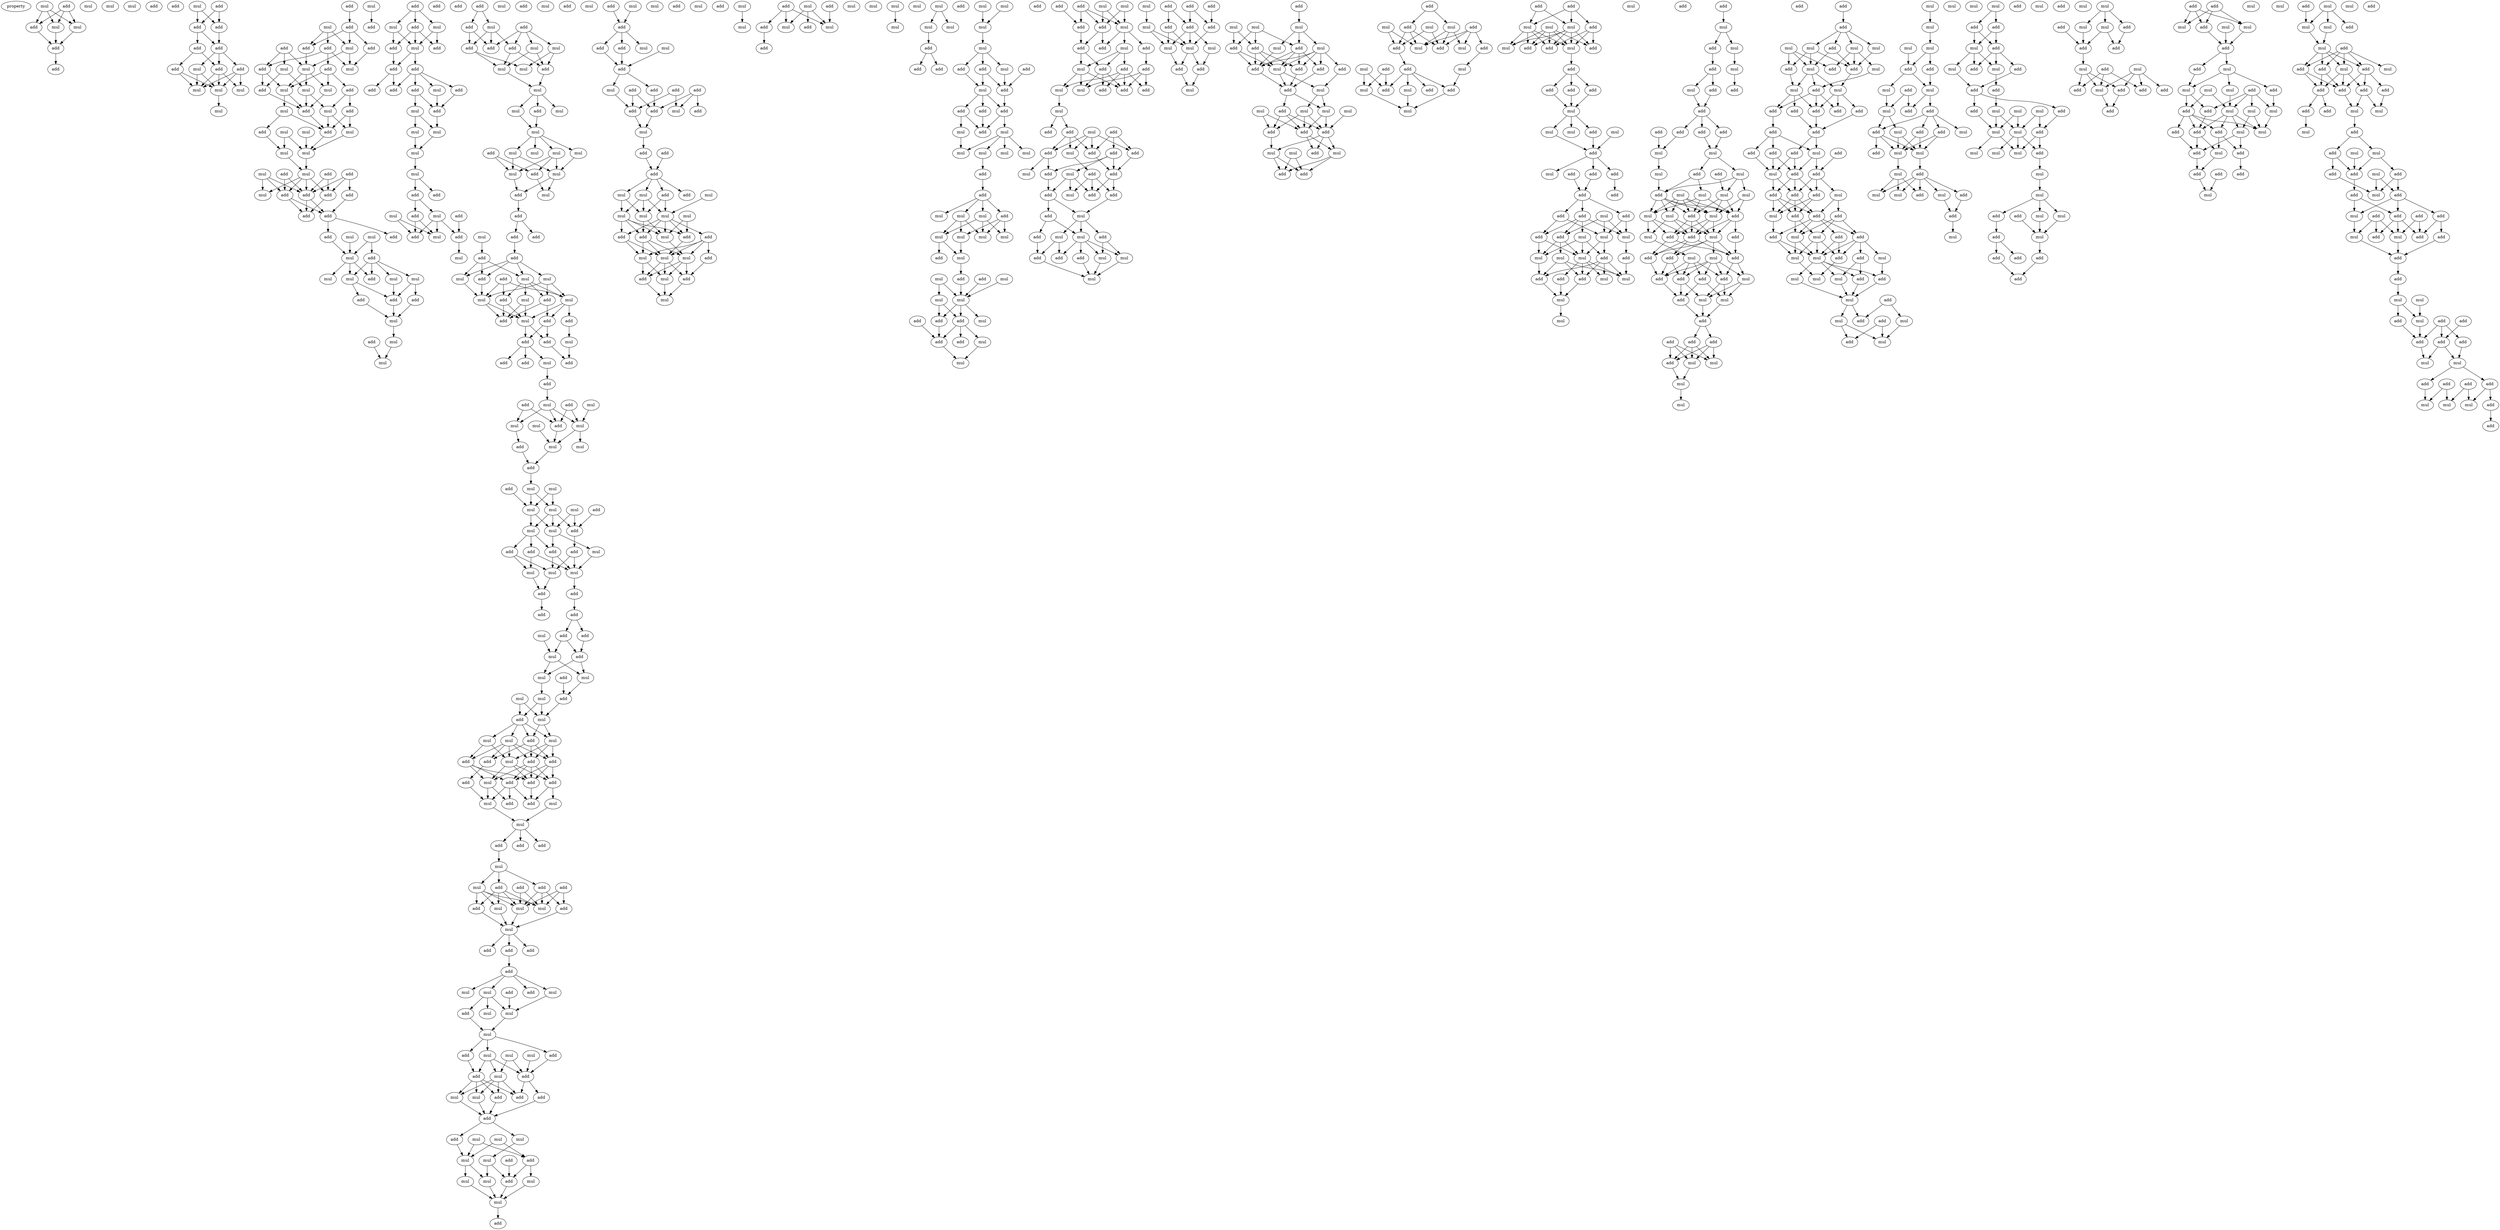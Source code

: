 digraph {
    node [fontcolor=black]
    property [mul=2,lf=1.6]
    0 [ label = mul ];
    1 [ label = add ];
    2 [ label = mul ];
    3 [ label = mul ];
    4 [ label = add ];
    5 [ label = mul ];
    6 [ label = mul ];
    7 [ label = add ];
    8 [ label = mul ];
    9 [ label = add ];
    10 [ label = add ];
    11 [ label = add ];
    12 [ label = add ];
    13 [ label = mul ];
    14 [ label = add ];
    15 [ label = add ];
    16 [ label = add ];
    17 [ label = add ];
    18 [ label = add ];
    19 [ label = add ];
    20 [ label = mul ];
    21 [ label = add ];
    22 [ label = mul ];
    23 [ label = mul ];
    24 [ label = mul ];
    25 [ label = add ];
    26 [ label = mul ];
    27 [ label = add ];
    28 [ label = mul ];
    29 [ label = add ];
    30 [ label = add ];
    31 [ label = add ];
    32 [ label = mul ];
    33 [ label = add ];
    34 [ label = add ];
    35 [ label = mul ];
    36 [ label = mul ];
    37 [ label = mul ];
    38 [ label = add ];
    39 [ label = mul ];
    40 [ label = mul ];
    41 [ label = add ];
    42 [ label = add ];
    43 [ label = mul ];
    44 [ label = mul ];
    45 [ label = add ];
    46 [ label = add ];
    47 [ label = mul ];
    48 [ label = add ];
    49 [ label = add ];
    50 [ label = mul ];
    51 [ label = mul ];
    52 [ label = mul ];
    53 [ label = mul ];
    54 [ label = mul ];
    55 [ label = mul ];
    56 [ label = add ];
    57 [ label = add ];
    58 [ label = add ];
    59 [ label = mul ];
    60 [ label = mul ];
    61 [ label = add ];
    62 [ label = add ];
    63 [ label = add ];
    64 [ label = add ];
    65 [ label = add ];
    66 [ label = add ];
    67 [ label = add ];
    68 [ label = mul ];
    69 [ label = add ];
    70 [ label = mul ];
    71 [ label = mul ];
    72 [ label = add ];
    73 [ label = mul ];
    74 [ label = mul ];
    75 [ label = add ];
    76 [ label = mul ];
    77 [ label = mul ];
    78 [ label = add ];
    79 [ label = add ];
    80 [ label = add ];
    81 [ label = mul ];
    82 [ label = add ];
    83 [ label = mul ];
    84 [ label = mul ];
    85 [ label = mul ];
    86 [ label = add ];
    87 [ label = add ];
    88 [ label = mul ];
    89 [ label = mul ];
    90 [ label = add ];
    91 [ label = mul ];
    92 [ label = add ];
    93 [ label = add ];
    94 [ label = add ];
    95 [ label = add ];
    96 [ label = add ];
    97 [ label = add ];
    98 [ label = mul ];
    99 [ label = add ];
    100 [ label = add ];
    101 [ label = mul ];
    102 [ label = add ];
    103 [ label = mul ];
    104 [ label = mul ];
    105 [ label = mul ];
    106 [ label = mul ];
    107 [ label = add ];
    108 [ label = add ];
    109 [ label = add ];
    110 [ label = mul ];
    111 [ label = mul ];
    112 [ label = add ];
    113 [ label = add ];
    114 [ label = mul ];
    115 [ label = add ];
    116 [ label = add ];
    117 [ label = add ];
    118 [ label = mul ];
    119 [ label = add ];
    120 [ label = add ];
    121 [ label = add ];
    122 [ label = mul ];
    123 [ label = mul ];
    124 [ label = add ];
    125 [ label = mul ];
    126 [ label = add ];
    127 [ label = add ];
    128 [ label = add ];
    129 [ label = mul ];
    130 [ label = mul ];
    131 [ label = mul ];
    132 [ label = mul ];
    133 [ label = mul ];
    134 [ label = add ];
    135 [ label = add ];
    136 [ label = mul ];
    137 [ label = mul ];
    138 [ label = mul ];
    139 [ label = mul ];
    140 [ label = add ];
    141 [ label = mul ];
    142 [ label = mul ];
    143 [ label = add ];
    144 [ label = mul ];
    145 [ label = mul ];
    146 [ label = mul ];
    147 [ label = add ];
    148 [ label = add ];
    149 [ label = add ];
    150 [ label = add ];
    151 [ label = mul ];
    152 [ label = add ];
    153 [ label = add ];
    154 [ label = mul ];
    155 [ label = mul ];
    156 [ label = add ];
    157 [ label = mul ];
    158 [ label = add ];
    159 [ label = add ];
    160 [ label = mul ];
    161 [ label = add ];
    162 [ label = mul ];
    163 [ label = mul ];
    164 [ label = add ];
    165 [ label = mul ];
    166 [ label = add ];
    167 [ label = add ];
    168 [ label = add ];
    169 [ label = add ];
    170 [ label = mul ];
    171 [ label = add ];
    172 [ label = mul ];
    173 [ label = add ];
    174 [ label = add ];
    175 [ label = add ];
    176 [ label = mul ];
    177 [ label = add ];
    178 [ label = add ];
    179 [ label = mul ];
    180 [ label = add ];
    181 [ label = mul ];
    182 [ label = mul ];
    183 [ label = mul ];
    184 [ label = mul ];
    185 [ label = mul ];
    186 [ label = mul ];
    187 [ label = add ];
    188 [ label = add ];
    189 [ label = add ];
    190 [ label = mul ];
    191 [ label = mul ];
    192 [ label = mul ];
    193 [ label = mul ];
    194 [ label = add ];
    195 [ label = mul ];
    196 [ label = add ];
    197 [ label = mul ];
    198 [ label = mul ];
    199 [ label = add ];
    200 [ label = add ];
    201 [ label = add ];
    202 [ label = add ];
    203 [ label = mul ];
    204 [ label = mul ];
    205 [ label = mul ];
    206 [ label = mul ];
    207 [ label = add ];
    208 [ label = add ];
    209 [ label = add ];
    210 [ label = add ];
    211 [ label = add ];
    212 [ label = mul ];
    213 [ label = add ];
    214 [ label = add ];
    215 [ label = mul ];
    216 [ label = add ];
    217 [ label = add ];
    218 [ label = mul ];
    219 [ label = mul ];
    220 [ label = add ];
    221 [ label = mul ];
    222 [ label = mul ];
    223 [ label = mul ];
    224 [ label = add ];
    225 [ label = mul ];
    226 [ label = add ];
    227 [ label = mul ];
    228 [ label = mul ];
    229 [ label = mul ];
    230 [ label = add ];
    231 [ label = add ];
    232 [ label = add ];
    233 [ label = add ];
    234 [ label = mul ];
    235 [ label = add ];
    236 [ label = add ];
    237 [ label = add ];
    238 [ label = add ];
    239 [ label = mul ];
    240 [ label = add ];
    241 [ label = add ];
    242 [ label = mul ];
    243 [ label = mul ];
    244 [ label = add ];
    245 [ label = mul ];
    246 [ label = add ];
    247 [ label = add ];
    248 [ label = mul ];
    249 [ label = mul ];
    250 [ label = add ];
    251 [ label = add ];
    252 [ label = add ];
    253 [ label = add ];
    254 [ label = mul ];
    255 [ label = mul ];
    256 [ label = add ];
    257 [ label = add ];
    258 [ label = mul ];
    259 [ label = mul ];
    260 [ label = add ];
    261 [ label = add ];
    262 [ label = add ];
    263 [ label = add ];
    264 [ label = add ];
    265 [ label = mul ];
    266 [ label = mul ];
    267 [ label = add ];
    268 [ label = mul ];
    269 [ label = add ];
    270 [ label = mul ];
    271 [ label = mul ];
    272 [ label = mul ];
    273 [ label = add ];
    274 [ label = mul ];
    275 [ label = add ];
    276 [ label = mul ];
    277 [ label = mul ];
    278 [ label = add ];
    279 [ label = mul ];
    280 [ label = add ];
    281 [ label = add ];
    282 [ label = mul ];
    283 [ label = add ];
    284 [ label = mul ];
    285 [ label = add ];
    286 [ label = add ];
    287 [ label = add ];
    288 [ label = mul ];
    289 [ label = mul ];
    290 [ label = mul ];
    291 [ label = add ];
    292 [ label = mul ];
    293 [ label = mul ];
    294 [ label = add ];
    295 [ label = mul ];
    296 [ label = mul ];
    297 [ label = mul ];
    298 [ label = add ];
    299 [ label = mul ];
    300 [ label = add ];
    301 [ label = mul ];
    302 [ label = add ];
    303 [ label = add ];
    304 [ label = add ];
    305 [ label = add ];
    306 [ label = mul ];
    307 [ label = mul ];
    308 [ label = mul ];
    309 [ label = add ];
    310 [ label = add ];
    311 [ label = add ];
    312 [ label = mul ];
    313 [ label = add ];
    314 [ label = add ];
    315 [ label = mul ];
    316 [ label = add ];
    317 [ label = add ];
    318 [ label = add ];
    319 [ label = mul ];
    320 [ label = add ];
    321 [ label = add ];
    322 [ label = add ];
    323 [ label = add ];
    324 [ label = mul ];
    325 [ label = mul ];
    326 [ label = add ];
    327 [ label = mul ];
    328 [ label = add ];
    329 [ label = mul ];
    330 [ label = mul ];
    331 [ label = mul ];
    332 [ label = mul ];
    333 [ label = add ];
    334 [ label = add ];
    335 [ label = add ];
    336 [ label = mul ];
    337 [ label = add ];
    338 [ label = add ];
    339 [ label = mul ];
    340 [ label = mul ];
    341 [ label = mul ];
    342 [ label = add ];
    343 [ label = mul ];
    344 [ label = add ];
    345 [ label = mul ];
    346 [ label = mul ];
    347 [ label = add ];
    348 [ label = mul ];
    349 [ label = mul ];
    350 [ label = add ];
    351 [ label = mul ];
    352 [ label = add ];
    353 [ label = add ];
    354 [ label = add ];
    355 [ label = mul ];
    356 [ label = mul ];
    357 [ label = mul ];
    358 [ label = add ];
    359 [ label = mul ];
    360 [ label = mul ];
    361 [ label = mul ];
    362 [ label = mul ];
    363 [ label = mul ];
    364 [ label = mul ];
    365 [ label = mul ];
    366 [ label = add ];
    367 [ label = add ];
    368 [ label = add ];
    369 [ label = mul ];
    370 [ label = mul ];
    371 [ label = add ];
    372 [ label = mul ];
    373 [ label = mul ];
    374 [ label = add ];
    375 [ label = mul ];
    376 [ label = add ];
    377 [ label = add ];
    378 [ label = mul ];
    379 [ label = add ];
    380 [ label = add ];
    381 [ label = add ];
    382 [ label = add ];
    383 [ label = mul ];
    384 [ label = add ];
    385 [ label = mul ];
    386 [ label = mul ];
    387 [ label = mul ];
    388 [ label = add ];
    389 [ label = mul ];
    390 [ label = mul ];
    391 [ label = add ];
    392 [ label = add ];
    393 [ label = mul ];
    394 [ label = add ];
    395 [ label = mul ];
    396 [ label = mul ];
    397 [ label = mul ];
    398 [ label = mul ];
    399 [ label = mul ];
    400 [ label = mul ];
    401 [ label = mul ];
    402 [ label = add ];
    403 [ label = add ];
    404 [ label = add ];
    405 [ label = mul ];
    406 [ label = mul ];
    407 [ label = mul ];
    408 [ label = mul ];
    409 [ label = add ];
    410 [ label = add ];
    411 [ label = mul ];
    412 [ label = add ];
    413 [ label = mul ];
    414 [ label = add ];
    415 [ label = add ];
    416 [ label = mul ];
    417 [ label = add ];
    418 [ label = mul ];
    419 [ label = mul ];
    420 [ label = add ];
    421 [ label = mul ];
    422 [ label = add ];
    423 [ label = add ];
    424 [ label = add ];
    425 [ label = add ];
    426 [ label = add ];
    427 [ label = mul ];
    428 [ label = mul ];
    429 [ label = add ];
    430 [ label = add ];
    431 [ label = add ];
    432 [ label = add ];
    433 [ label = mul ];
    434 [ label = add ];
    435 [ label = add ];
    436 [ label = mul ];
    437 [ label = mul ];
    438 [ label = add ];
    439 [ label = add ];
    440 [ label = mul ];
    441 [ label = add ];
    442 [ label = add ];
    443 [ label = add ];
    444 [ label = add ];
    445 [ label = mul ];
    446 [ label = add ];
    447 [ label = add ];
    448 [ label = mul ];
    449 [ label = add ];
    450 [ label = add ];
    451 [ label = mul ];
    452 [ label = add ];
    453 [ label = add ];
    454 [ label = mul ];
    455 [ label = add ];
    456 [ label = add ];
    457 [ label = mul ];
    458 [ label = add ];
    459 [ label = mul ];
    460 [ label = mul ];
    461 [ label = add ];
    462 [ label = add ];
    463 [ label = mul ];
    464 [ label = add ];
    465 [ label = add ];
    466 [ label = mul ];
    467 [ label = mul ];
    468 [ label = add ];
    469 [ label = add ];
    470 [ label = add ];
    471 [ label = mul ];
    472 [ label = add ];
    473 [ label = mul ];
    474 [ label = add ];
    475 [ label = add ];
    476 [ label = mul ];
    477 [ label = mul ];
    478 [ label = mul ];
    479 [ label = add ];
    480 [ label = add ];
    481 [ label = mul ];
    482 [ label = add ];
    483 [ label = mul ];
    484 [ label = mul ];
    485 [ label = mul ];
    486 [ label = add ];
    487 [ label = add ];
    488 [ label = mul ];
    489 [ label = mul ];
    490 [ label = add ];
    491 [ label = add ];
    492 [ label = add ];
    493 [ label = add ];
    494 [ label = add ];
    495 [ label = mul ];
    496 [ label = add ];
    497 [ label = mul ];
    498 [ label = add ];
    499 [ label = mul ];
    500 [ label = mul ];
    501 [ label = mul ];
    502 [ label = mul ];
    503 [ label = add ];
    504 [ label = add ];
    505 [ label = add ];
    506 [ label = mul ];
    507 [ label = mul ];
    508 [ label = add ];
    509 [ label = mul ];
    510 [ label = add ];
    511 [ label = add ];
    512 [ label = add ];
    513 [ label = add ];
    514 [ label = mul ];
    515 [ label = mul ];
    516 [ label = mul ];
    517 [ label = add ];
    518 [ label = add ];
    519 [ label = add ];
    520 [ label = mul ];
    521 [ label = add ];
    522 [ label = mul ];
    523 [ label = mul ];
    524 [ label = mul ];
    525 [ label = add ];
    526 [ label = add ];
    527 [ label = add ];
    528 [ label = add ];
    529 [ label = mul ];
    530 [ label = add ];
    531 [ label = mul ];
    532 [ label = mul ];
    533 [ label = add ];
    534 [ label = add ];
    535 [ label = mul ];
    536 [ label = mul ];
    537 [ label = add ];
    538 [ label = mul ];
    539 [ label = mul ];
    540 [ label = mul ];
    541 [ label = add ];
    542 [ label = add ];
    543 [ label = add ];
    544 [ label = add ];
    545 [ label = add ];
    546 [ label = add ];
    547 [ label = add ];
    548 [ label = mul ];
    549 [ label = mul ];
    550 [ label = add ];
    551 [ label = mul ];
    552 [ label = mul ];
    553 [ label = mul ];
    554 [ label = add ];
    555 [ label = add ];
    556 [ label = add ];
    557 [ label = add ];
    558 [ label = mul ];
    559 [ label = add ];
    560 [ label = add ];
    561 [ label = add ];
    562 [ label = mul ];
    563 [ label = add ];
    564 [ label = add ];
    565 [ label = mul ];
    566 [ label = add ];
    567 [ label = mul ];
    568 [ label = mul ];
    569 [ label = add ];
    570 [ label = mul ];
    571 [ label = add ];
    572 [ label = mul ];
    573 [ label = mul ];
    574 [ label = add ];
    575 [ label = mul ];
    576 [ label = add ];
    577 [ label = add ];
    578 [ label = mul ];
    579 [ label = add ];
    580 [ label = mul ];
    581 [ label = add ];
    582 [ label = mul ];
    583 [ label = add ];
    584 [ label = mul ];
    585 [ label = add ];
    586 [ label = mul ];
    587 [ label = mul ];
    588 [ label = add ];
    589 [ label = mul ];
    590 [ label = add ];
    591 [ label = add ];
    592 [ label = add ];
    593 [ label = add ];
    594 [ label = add ];
    595 [ label = add ];
    596 [ label = add ];
    597 [ label = add ];
    598 [ label = mul ];
    599 [ label = mul ];
    600 [ label = add ];
    601 [ label = mul ];
    602 [ label = add ];
    603 [ label = mul ];
    604 [ label = mul ];
    605 [ label = add ];
    606 [ label = mul ];
    607 [ label = mul ];
    608 [ label = mul ];
    609 [ label = mul ];
    610 [ label = add ];
    611 [ label = mul ];
    612 [ label = mul ];
    613 [ label = add ];
    614 [ label = add ];
    615 [ label = add ];
    616 [ label = mul ];
    617 [ label = add ];
    618 [ label = mul ];
    619 [ label = mul ];
    620 [ label = add ];
    621 [ label = add ];
    622 [ label = add ];
    623 [ label = mul ];
    624 [ label = mul ];
    625 [ label = add ];
    626 [ label = add ];
    627 [ label = add ];
    628 [ label = add ];
    629 [ label = mul ];
    630 [ label = add ];
    631 [ label = mul ];
    632 [ label = add ];
    633 [ label = add ];
    634 [ label = add ];
    635 [ label = add ];
    636 [ label = mul ];
    637 [ label = mul ];
    638 [ label = add ];
    639 [ label = mul ];
    640 [ label = mul ];
    641 [ label = add ];
    642 [ label = add ];
    643 [ label = mul ];
    644 [ label = mul ];
    645 [ label = mul ];
    646 [ label = add ];
    647 [ label = mul ];
    648 [ label = add ];
    649 [ label = mul ];
    650 [ label = add ];
    651 [ label = mul ];
    652 [ label = add ];
    653 [ label = mul ];
    654 [ label = add ];
    655 [ label = mul ];
    656 [ label = add ];
    657 [ label = add ];
    658 [ label = add ];
    659 [ label = add ];
    660 [ label = add ];
    661 [ label = add ];
    662 [ label = add ];
    663 [ label = add ];
    664 [ label = mul ];
    665 [ label = add ];
    666 [ label = add ];
    667 [ label = add ];
    668 [ label = add ];
    669 [ label = add ];
    670 [ label = mul ];
    671 [ label = add ];
    672 [ label = add ];
    673 [ label = mul ];
    674 [ label = add ];
    675 [ label = add ];
    676 [ label = mul ];
    677 [ label = add ];
    678 [ label = add ];
    679 [ label = mul ];
    680 [ label = add ];
    681 [ label = add ];
    682 [ label = add ];
    683 [ label = mul ];
    684 [ label = mul ];
    685 [ label = add ];
    686 [ label = add ];
    687 [ label = mul ];
    688 [ label = mul ];
    689 [ label = add ];
    690 [ label = mul ];
    691 [ label = add ];
    692 [ label = mul ];
    693 [ label = mul ];
    694 [ label = mul ];
    695 [ label = add ];
    696 [ label = mul ];
    697 [ label = add ];
    698 [ label = add ];
    699 [ label = mul ];
    700 [ label = add ];
    701 [ label = mul ];
    702 [ label = mul ];
    703 [ label = mul ];
    704 [ label = mul ];
    705 [ label = mul ];
    706 [ label = mul ];
    707 [ label = add ];
    708 [ label = add ];
    709 [ label = mul ];
    710 [ label = add ];
    711 [ label = mul ];
    712 [ label = add ];
    713 [ label = add ];
    714 [ label = mul ];
    715 [ label = add ];
    716 [ label = mul ];
    717 [ label = add ];
    718 [ label = add ];
    719 [ label = mul ];
    720 [ label = mul ];
    721 [ label = add ];
    722 [ label = mul ];
    723 [ label = mul ];
    724 [ label = add ];
    725 [ label = add ];
    726 [ label = mul ];
    727 [ label = add ];
    728 [ label = mul ];
    729 [ label = mul ];
    730 [ label = add ];
    731 [ label = mul ];
    732 [ label = mul ];
    733 [ label = mul ];
    734 [ label = add ];
    735 [ label = add ];
    736 [ label = add ];
    737 [ label = mul ];
    738 [ label = add ];
    739 [ label = add ];
    740 [ label = mul ];
    741 [ label = add ];
    742 [ label = mul ];
    743 [ label = add ];
    744 [ label = add ];
    745 [ label = add ];
    746 [ label = mul ];
    747 [ label = mul ];
    748 [ label = mul ];
    749 [ label = add ];
    750 [ label = mul ];
    751 [ label = mul ];
    752 [ label = add ];
    753 [ label = mul ];
    754 [ label = mul ];
    755 [ label = add ];
    756 [ label = mul ];
    757 [ label = mul ];
    758 [ label = mul ];
    759 [ label = mul ];
    760 [ label = add ];
    761 [ label = add ];
    762 [ label = mul ];
    763 [ label = mul ];
    764 [ label = add ];
    765 [ label = mul ];
    766 [ label = add ];
    767 [ label = add ];
    768 [ label = add ];
    769 [ label = add ];
    770 [ label = mul ];
    771 [ label = add ];
    772 [ label = mul ];
    773 [ label = mul ];
    774 [ label = mul ];
    775 [ label = add ];
    776 [ label = add ];
    777 [ label = add ];
    778 [ label = add ];
    779 [ label = add ];
    780 [ label = mul ];
    781 [ label = mul ];
    782 [ label = add ];
    783 [ label = add ];
    784 [ label = add ];
    785 [ label = mul ];
    786 [ label = add ];
    787 [ label = add ];
    788 [ label = add ];
    789 [ label = add ];
    790 [ label = mul ];
    791 [ label = add ];
    792 [ label = mul ];
    793 [ label = mul ];
    794 [ label = mul ];
    795 [ label = add ];
    796 [ label = add ];
    797 [ label = mul ];
    798 [ label = add ];
    799 [ label = mul ];
    800 [ label = mul ];
    801 [ label = mul ];
    802 [ label = add ];
    803 [ label = mul ];
    804 [ label = mul ];
    805 [ label = add ];
    806 [ label = mul ];
    807 [ label = add ];
    808 [ label = add ];
    809 [ label = add ];
    810 [ label = mul ];
    811 [ label = add ];
    812 [ label = mul ];
    813 [ label = add ];
    814 [ label = mul ];
    815 [ label = add ];
    816 [ label = add ];
    817 [ label = add ];
    818 [ label = add ];
    819 [ label = mul ];
    820 [ label = mul ];
    821 [ label = mul ];
    822 [ label = add ];
    823 [ label = mul ];
    824 [ label = mul ];
    825 [ label = add ];
    826 [ label = mul ];
    827 [ label = mul ];
    828 [ label = add ];
    829 [ label = add ];
    830 [ label = add ];
    831 [ label = mul ];
    832 [ label = mul ];
    833 [ label = add ];
    834 [ label = add ];
    835 [ label = add ];
    836 [ label = add ];
    837 [ label = add ];
    838 [ label = mul ];
    839 [ label = mul ];
    840 [ label = add ];
    841 [ label = add ];
    842 [ label = add ];
    843 [ label = mul ];
    844 [ label = mul ];
    845 [ label = add ];
    846 [ label = mul ];
    847 [ label = add ];
    848 [ label = mul ];
    849 [ label = add ];
    850 [ label = add ];
    851 [ label = add ];
    852 [ label = add ];
    853 [ label = mul ];
    854 [ label = add ];
    855 [ label = mul ];
    856 [ label = add ];
    857 [ label = add ];
    858 [ label = add ];
    859 [ label = add ];
    860 [ label = mul ];
    861 [ label = add ];
    862 [ label = add ];
    863 [ label = mul ];
    864 [ label = add ];
    865 [ label = add ];
    866 [ label = mul ];
    867 [ label = mul ];
    868 [ label = add ];
    869 [ label = add ];
    870 [ label = add ];
    871 [ label = mul ];
    872 [ label = add ];
    873 [ label = add ];
    874 [ label = add ];
    875 [ label = mul ];
    876 [ label = mul ];
    877 [ label = add ];
    878 [ label = add ];
    879 [ label = add ];
    880 [ label = add ];
    881 [ label = mul ];
    882 [ label = mul ];
    883 [ label = mul ];
    884 [ label = add ];
    885 [ label = add ];
    886 [ label = add ];
    0 -> 4 [ name = 0 ];
    0 -> 5 [ name = 1 ];
    0 -> 6 [ name = 2 ];
    1 -> 4 [ name = 3 ];
    1 -> 5 [ name = 4 ];
    1 -> 6 [ name = 5 ];
    4 -> 7 [ name = 6 ];
    5 -> 7 [ name = 7 ];
    6 -> 7 [ name = 8 ];
    7 -> 9 [ name = 9 ];
    12 -> 14 [ name = 10 ];
    12 -> 15 [ name = 11 ];
    13 -> 14 [ name = 12 ];
    13 -> 15 [ name = 13 ];
    14 -> 17 [ name = 14 ];
    15 -> 16 [ name = 15 ];
    15 -> 17 [ name = 16 ];
    16 -> 18 [ name = 17 ];
    16 -> 21 [ name = 18 ];
    17 -> 19 [ name = 19 ];
    17 -> 20 [ name = 20 ];
    17 -> 21 [ name = 21 ];
    18 -> 22 [ name = 22 ];
    18 -> 23 [ name = 23 ];
    19 -> 22 [ name = 24 ];
    19 -> 23 [ name = 25 ];
    19 -> 24 [ name = 26 ];
    20 -> 22 [ name = 27 ];
    20 -> 23 [ name = 28 ];
    21 -> 22 [ name = 29 ];
    21 -> 23 [ name = 30 ];
    21 -> 24 [ name = 31 ];
    23 -> 26 [ name = 32 ];
    25 -> 27 [ name = 33 ];
    27 -> 29 [ name = 34 ];
    27 -> 32 [ name = 35 ];
    27 -> 33 [ name = 36 ];
    28 -> 29 [ name = 37 ];
    28 -> 31 [ name = 38 ];
    28 -> 32 [ name = 39 ];
    29 -> 36 [ name = 40 ];
    30 -> 34 [ name = 41 ];
    30 -> 36 [ name = 42 ];
    30 -> 37 [ name = 43 ];
    31 -> 34 [ name = 44 ];
    31 -> 35 [ name = 45 ];
    31 -> 38 [ name = 46 ];
    32 -> 35 [ name = 47 ];
    32 -> 36 [ name = 48 ];
    33 -> 35 [ name = 49 ];
    34 -> 41 [ name = 50 ];
    34 -> 43 [ name = 51 ];
    36 -> 39 [ name = 52 ];
    36 -> 40 [ name = 53 ];
    36 -> 43 [ name = 54 ];
    37 -> 39 [ name = 55 ];
    37 -> 41 [ name = 56 ];
    38 -> 40 [ name = 57 ];
    38 -> 42 [ name = 58 ];
    38 -> 43 [ name = 59 ];
    39 -> 46 [ name = 60 ];
    39 -> 47 [ name = 61 ];
    40 -> 46 [ name = 62 ];
    41 -> 46 [ name = 63 ];
    42 -> 45 [ name = 64 ];
    42 -> 47 [ name = 65 ];
    43 -> 44 [ name = 66 ];
    43 -> 46 [ name = 67 ];
    44 -> 48 [ name = 68 ];
    44 -> 49 [ name = 69 ];
    45 -> 49 [ name = 70 ];
    45 -> 52 [ name = 71 ];
    46 -> 49 [ name = 72 ];
    47 -> 49 [ name = 73 ];
    47 -> 52 [ name = 74 ];
    48 -> 53 [ name = 75 ];
    49 -> 54 [ name = 76 ];
    50 -> 53 [ name = 77 ];
    50 -> 54 [ name = 78 ];
    51 -> 54 [ name = 79 ];
    52 -> 54 [ name = 80 ];
    53 -> 59 [ name = 81 ];
    54 -> 59 [ name = 82 ];
    55 -> 60 [ name = 83 ];
    55 -> 61 [ name = 84 ];
    55 -> 63 [ name = 85 ];
    56 -> 61 [ name = 86 ];
    56 -> 63 [ name = 87 ];
    57 -> 61 [ name = 88 ];
    57 -> 64 [ name = 89 ];
    58 -> 61 [ name = 90 ];
    58 -> 62 [ name = 91 ];
    58 -> 64 [ name = 92 ];
    59 -> 60 [ name = 93 ];
    59 -> 61 [ name = 94 ];
    59 -> 63 [ name = 95 ];
    59 -> 64 [ name = 96 ];
    61 -> 65 [ name = 97 ];
    61 -> 66 [ name = 98 ];
    62 -> 66 [ name = 99 ];
    63 -> 65 [ name = 100 ];
    63 -> 66 [ name = 101 ];
    64 -> 65 [ name = 102 ];
    66 -> 67 [ name = 103 ];
    66 -> 69 [ name = 104 ];
    67 -> 71 [ name = 105 ];
    68 -> 71 [ name = 106 ];
    70 -> 71 [ name = 107 ];
    70 -> 72 [ name = 108 ];
    71 -> 75 [ name = 109 ];
    71 -> 76 [ name = 110 ];
    71 -> 77 [ name = 111 ];
    72 -> 73 [ name = 112 ];
    72 -> 74 [ name = 113 ];
    72 -> 75 [ name = 114 ];
    72 -> 76 [ name = 115 ];
    73 -> 79 [ name = 116 ];
    74 -> 79 [ name = 117 ];
    74 -> 80 [ name = 118 ];
    76 -> 78 [ name = 119 ];
    76 -> 79 [ name = 120 ];
    78 -> 81 [ name = 121 ];
    79 -> 81 [ name = 122 ];
    80 -> 81 [ name = 123 ];
    81 -> 83 [ name = 124 ];
    82 -> 84 [ name = 125 ];
    83 -> 84 [ name = 126 ];
    85 -> 87 [ name = 127 ];
    86 -> 88 [ name = 128 ];
    86 -> 89 [ name = 129 ];
    86 -> 90 [ name = 130 ];
    88 -> 91 [ name = 131 ];
    88 -> 92 [ name = 132 ];
    89 -> 91 [ name = 133 ];
    89 -> 93 [ name = 134 ];
    90 -> 91 [ name = 135 ];
    90 -> 92 [ name = 136 ];
    90 -> 93 [ name = 137 ];
    91 -> 94 [ name = 138 ];
    91 -> 95 [ name = 139 ];
    92 -> 94 [ name = 140 ];
    94 -> 96 [ name = 141 ];
    94 -> 99 [ name = 142 ];
    95 -> 97 [ name = 143 ];
    95 -> 98 [ name = 144 ];
    95 -> 99 [ name = 145 ];
    95 -> 100 [ name = 146 ];
    97 -> 101 [ name = 147 ];
    97 -> 102 [ name = 148 ];
    98 -> 102 [ name = 149 ];
    100 -> 102 [ name = 150 ];
    101 -> 103 [ name = 151 ];
    101 -> 104 [ name = 152 ];
    102 -> 104 [ name = 153 ];
    103 -> 105 [ name = 154 ];
    104 -> 105 [ name = 155 ];
    105 -> 106 [ name = 156 ];
    106 -> 108 [ name = 157 ];
    106 -> 109 [ name = 158 ];
    108 -> 110 [ name = 159 ];
    108 -> 113 [ name = 160 ];
    110 -> 114 [ name = 161 ];
    110 -> 115 [ name = 162 ];
    110 -> 116 [ name = 163 ];
    111 -> 114 [ name = 164 ];
    111 -> 115 [ name = 165 ];
    112 -> 116 [ name = 166 ];
    113 -> 114 [ name = 167 ];
    113 -> 115 [ name = 168 ];
    116 -> 118 [ name = 169 ];
    119 -> 120 [ name = 170 ];
    119 -> 122 [ name = 171 ];
    120 -> 124 [ name = 172 ];
    120 -> 126 [ name = 173 ];
    121 -> 123 [ name = 174 ];
    121 -> 125 [ name = 175 ];
    121 -> 126 [ name = 176 ];
    121 -> 127 [ name = 177 ];
    122 -> 124 [ name = 178 ];
    122 -> 126 [ name = 179 ];
    122 -> 127 [ name = 180 ];
    123 -> 128 [ name = 181 ];
    123 -> 129 [ name = 182 ];
    124 -> 129 [ name = 183 ];
    124 -> 130 [ name = 184 ];
    125 -> 128 [ name = 185 ];
    125 -> 130 [ name = 186 ];
    127 -> 128 [ name = 187 ];
    127 -> 130 [ name = 188 ];
    128 -> 131 [ name = 189 ];
    130 -> 131 [ name = 190 ];
    131 -> 132 [ name = 191 ];
    131 -> 134 [ name = 192 ];
    131 -> 136 [ name = 193 ];
    132 -> 137 [ name = 194 ];
    134 -> 137 [ name = 195 ];
    137 -> 138 [ name = 196 ];
    137 -> 139 [ name = 197 ];
    137 -> 141 [ name = 198 ];
    137 -> 142 [ name = 199 ];
    138 -> 144 [ name = 200 ];
    139 -> 143 [ name = 201 ];
    139 -> 144 [ name = 202 ];
    139 -> 145 [ name = 203 ];
    140 -> 143 [ name = 204 ];
    140 -> 145 [ name = 205 ];
    142 -> 144 [ name = 206 ];
    142 -> 145 [ name = 207 ];
    143 -> 146 [ name = 208 ];
    144 -> 146 [ name = 209 ];
    144 -> 147 [ name = 210 ];
    145 -> 147 [ name = 211 ];
    147 -> 148 [ name = 212 ];
    148 -> 149 [ name = 213 ];
    148 -> 150 [ name = 214 ];
    150 -> 152 [ name = 215 ];
    151 -> 153 [ name = 216 ];
    152 -> 154 [ name = 217 ];
    152 -> 155 [ name = 218 ];
    152 -> 156 [ name = 219 ];
    152 -> 157 [ name = 220 ];
    153 -> 155 [ name = 221 ];
    153 -> 156 [ name = 222 ];
    153 -> 157 [ name = 223 ];
    154 -> 160 [ name = 224 ];
    154 -> 161 [ name = 225 ];
    154 -> 162 [ name = 226 ];
    155 -> 159 [ name = 227 ];
    155 -> 161 [ name = 228 ];
    155 -> 162 [ name = 229 ];
    155 -> 163 [ name = 230 ];
    156 -> 160 [ name = 231 ];
    157 -> 160 [ name = 232 ];
    158 -> 159 [ name = 233 ];
    158 -> 160 [ name = 234 ];
    158 -> 162 [ name = 235 ];
    159 -> 164 [ name = 236 ];
    159 -> 165 [ name = 237 ];
    160 -> 164 [ name = 238 ];
    160 -> 165 [ name = 239 ];
    161 -> 164 [ name = 240 ];
    161 -> 166 [ name = 241 ];
    162 -> 165 [ name = 242 ];
    162 -> 166 [ name = 243 ];
    162 -> 167 [ name = 244 ];
    163 -> 164 [ name = 245 ];
    163 -> 165 [ name = 246 ];
    165 -> 168 [ name = 247 ];
    165 -> 169 [ name = 248 ];
    166 -> 168 [ name = 249 ];
    166 -> 169 [ name = 250 ];
    167 -> 170 [ name = 251 ];
    168 -> 171 [ name = 252 ];
    168 -> 172 [ name = 253 ];
    168 -> 174 [ name = 254 ];
    169 -> 173 [ name = 255 ];
    170 -> 173 [ name = 256 ];
    172 -> 175 [ name = 257 ];
    175 -> 179 [ name = 258 ];
    176 -> 183 [ name = 259 ];
    177 -> 180 [ name = 260 ];
    177 -> 182 [ name = 261 ];
    178 -> 180 [ name = 262 ];
    178 -> 183 [ name = 263 ];
    179 -> 180 [ name = 264 ];
    179 -> 182 [ name = 265 ];
    179 -> 183 [ name = 266 ];
    180 -> 186 [ name = 267 ];
    181 -> 186 [ name = 268 ];
    182 -> 187 [ name = 269 ];
    183 -> 184 [ name = 270 ];
    183 -> 186 [ name = 271 ];
    186 -> 188 [ name = 272 ];
    187 -> 188 [ name = 273 ];
    188 -> 190 [ name = 274 ];
    189 -> 195 [ name = 275 ];
    190 -> 193 [ name = 276 ];
    190 -> 195 [ name = 277 ];
    191 -> 193 [ name = 278 ];
    191 -> 195 [ name = 279 ];
    192 -> 196 [ name = 280 ];
    192 -> 198 [ name = 281 ];
    193 -> 196 [ name = 282 ];
    193 -> 197 [ name = 283 ];
    193 -> 198 [ name = 284 ];
    194 -> 196 [ name = 285 ];
    195 -> 197 [ name = 286 ];
    195 -> 198 [ name = 287 ];
    196 -> 202 [ name = 288 ];
    197 -> 199 [ name = 289 ];
    197 -> 200 [ name = 290 ];
    197 -> 201 [ name = 291 ];
    198 -> 200 [ name = 292 ];
    198 -> 203 [ name = 293 ];
    199 -> 204 [ name = 294 ];
    199 -> 205 [ name = 295 ];
    200 -> 205 [ name = 296 ];
    200 -> 206 [ name = 297 ];
    201 -> 204 [ name = 298 ];
    201 -> 206 [ name = 299 ];
    202 -> 205 [ name = 300 ];
    202 -> 206 [ name = 301 ];
    203 -> 205 [ name = 302 ];
    204 -> 207 [ name = 303 ];
    205 -> 208 [ name = 304 ];
    206 -> 207 [ name = 305 ];
    207 -> 210 [ name = 306 ];
    208 -> 209 [ name = 307 ];
    209 -> 213 [ name = 308 ];
    209 -> 214 [ name = 309 ];
    212 -> 215 [ name = 310 ];
    213 -> 215 [ name = 311 ];
    213 -> 216 [ name = 312 ];
    214 -> 216 [ name = 313 ];
    215 -> 218 [ name = 314 ];
    215 -> 219 [ name = 315 ];
    216 -> 218 [ name = 316 ];
    216 -> 219 [ name = 317 ];
    217 -> 220 [ name = 318 ];
    218 -> 220 [ name = 319 ];
    219 -> 222 [ name = 320 ];
    220 -> 223 [ name = 321 ];
    221 -> 223 [ name = 322 ];
    221 -> 224 [ name = 323 ];
    222 -> 223 [ name = 324 ];
    222 -> 224 [ name = 325 ];
    223 -> 226 [ name = 326 ];
    223 -> 228 [ name = 327 ];
    224 -> 225 [ name = 328 ];
    224 -> 226 [ name = 329 ];
    224 -> 227 [ name = 330 ];
    224 -> 228 [ name = 331 ];
    225 -> 229 [ name = 332 ];
    225 -> 230 [ name = 333 ];
    225 -> 231 [ name = 334 ];
    225 -> 232 [ name = 335 ];
    225 -> 233 [ name = 336 ];
    226 -> 230 [ name = 337 ];
    226 -> 231 [ name = 338 ];
    226 -> 232 [ name = 339 ];
    227 -> 229 [ name = 340 ];
    227 -> 233 [ name = 341 ];
    228 -> 229 [ name = 342 ];
    228 -> 230 [ name = 343 ];
    228 -> 231 [ name = 344 ];
    229 -> 234 [ name = 345 ];
    229 -> 237 [ name = 346 ];
    229 -> 238 [ name = 347 ];
    230 -> 234 [ name = 348 ];
    230 -> 236 [ name = 349 ];
    230 -> 237 [ name = 350 ];
    230 -> 238 [ name = 351 ];
    231 -> 236 [ name = 352 ];
    231 -> 237 [ name = 353 ];
    231 -> 238 [ name = 354 ];
    232 -> 235 [ name = 355 ];
    233 -> 234 [ name = 356 ];
    233 -> 236 [ name = 357 ];
    233 -> 237 [ name = 358 ];
    234 -> 241 [ name = 359 ];
    234 -> 242 [ name = 360 ];
    235 -> 242 [ name = 361 ];
    236 -> 240 [ name = 362 ];
    236 -> 241 [ name = 363 ];
    236 -> 242 [ name = 364 ];
    237 -> 240 [ name = 365 ];
    238 -> 239 [ name = 366 ];
    238 -> 240 [ name = 367 ];
    239 -> 243 [ name = 368 ];
    242 -> 243 [ name = 369 ];
    243 -> 244 [ name = 370 ];
    243 -> 246 [ name = 371 ];
    243 -> 247 [ name = 372 ];
    244 -> 248 [ name = 373 ];
    248 -> 249 [ name = 374 ];
    248 -> 252 [ name = 375 ];
    248 -> 253 [ name = 376 ];
    249 -> 254 [ name = 377 ];
    249 -> 255 [ name = 378 ];
    249 -> 256 [ name = 379 ];
    249 -> 258 [ name = 380 ];
    250 -> 254 [ name = 381 ];
    250 -> 255 [ name = 382 ];
    250 -> 257 [ name = 383 ];
    251 -> 254 [ name = 384 ];
    251 -> 255 [ name = 385 ];
    252 -> 254 [ name = 386 ];
    252 -> 255 [ name = 387 ];
    252 -> 256 [ name = 388 ];
    252 -> 258 [ name = 389 ];
    253 -> 254 [ name = 390 ];
    253 -> 255 [ name = 391 ];
    253 -> 257 [ name = 392 ];
    255 -> 259 [ name = 393 ];
    256 -> 259 [ name = 394 ];
    257 -> 259 [ name = 395 ];
    258 -> 259 [ name = 396 ];
    259 -> 260 [ name = 397 ];
    259 -> 261 [ name = 398 ];
    259 -> 262 [ name = 399 ];
    261 -> 263 [ name = 400 ];
    263 -> 264 [ name = 401 ];
    263 -> 265 [ name = 402 ];
    263 -> 266 [ name = 403 ];
    263 -> 268 [ name = 404 ];
    265 -> 269 [ name = 405 ];
    265 -> 270 [ name = 406 ];
    265 -> 271 [ name = 407 ];
    266 -> 270 [ name = 408 ];
    267 -> 270 [ name = 409 ];
    269 -> 272 [ name = 410 ];
    270 -> 272 [ name = 411 ];
    272 -> 273 [ name = 412 ];
    272 -> 275 [ name = 413 ];
    272 -> 277 [ name = 414 ];
    273 -> 280 [ name = 415 ];
    274 -> 280 [ name = 416 ];
    275 -> 278 [ name = 417 ];
    276 -> 279 [ name = 418 ];
    276 -> 280 [ name = 419 ];
    277 -> 278 [ name = 420 ];
    277 -> 279 [ name = 421 ];
    277 -> 280 [ name = 422 ];
    278 -> 281 [ name = 423 ];
    278 -> 282 [ name = 424 ];
    278 -> 284 [ name = 425 ];
    278 -> 285 [ name = 426 ];
    279 -> 281 [ name = 427 ];
    279 -> 282 [ name = 428 ];
    279 -> 284 [ name = 429 ];
    279 -> 285 [ name = 430 ];
    280 -> 283 [ name = 431 ];
    280 -> 285 [ name = 432 ];
    281 -> 286 [ name = 433 ];
    282 -> 286 [ name = 434 ];
    283 -> 286 [ name = 435 ];
    284 -> 286 [ name = 436 ];
    286 -> 287 [ name = 437 ];
    286 -> 288 [ name = 438 ];
    287 -> 292 [ name = 439 ];
    288 -> 293 [ name = 440 ];
    289 -> 292 [ name = 441 ];
    289 -> 294 [ name = 442 ];
    290 -> 292 [ name = 443 ];
    290 -> 294 [ name = 444 ];
    291 -> 298 [ name = 445 ];
    292 -> 295 [ name = 446 ];
    292 -> 296 [ name = 447 ];
    293 -> 295 [ name = 448 ];
    293 -> 298 [ name = 449 ];
    294 -> 297 [ name = 450 ];
    294 -> 298 [ name = 451 ];
    295 -> 299 [ name = 452 ];
    296 -> 299 [ name = 453 ];
    297 -> 299 [ name = 454 ];
    298 -> 299 [ name = 455 ];
    299 -> 302 [ name = 456 ];
    300 -> 303 [ name = 457 ];
    301 -> 303 [ name = 458 ];
    303 -> 304 [ name = 459 ];
    303 -> 305 [ name = 460 ];
    303 -> 307 [ name = 461 ];
    304 -> 309 [ name = 462 ];
    305 -> 309 [ name = 463 ];
    308 -> 309 [ name = 464 ];
    309 -> 310 [ name = 465 ];
    309 -> 312 [ name = 466 ];
    310 -> 318 [ name = 467 ];
    311 -> 315 [ name = 468 ];
    311 -> 316 [ name = 469 ];
    312 -> 316 [ name = 470 ];
    313 -> 315 [ name = 471 ];
    313 -> 317 [ name = 472 ];
    313 -> 318 [ name = 473 ];
    314 -> 316 [ name = 474 ];
    314 -> 318 [ name = 475 ];
    316 -> 319 [ name = 476 ];
    318 -> 319 [ name = 477 ];
    319 -> 321 [ name = 478 ];
    320 -> 323 [ name = 479 ];
    321 -> 323 [ name = 480 ];
    323 -> 324 [ name = 481 ];
    323 -> 325 [ name = 482 ];
    323 -> 326 [ name = 483 ];
    323 -> 328 [ name = 484 ];
    324 -> 329 [ name = 485 ];
    324 -> 331 [ name = 486 ];
    325 -> 329 [ name = 487 ];
    325 -> 331 [ name = 488 ];
    325 -> 332 [ name = 489 ];
    326 -> 331 [ name = 490 ];
    326 -> 332 [ name = 491 ];
    327 -> 332 [ name = 492 ];
    329 -> 333 [ name = 493 ];
    329 -> 334 [ name = 494 ];
    329 -> 336 [ name = 495 ];
    329 -> 337 [ name = 496 ];
    330 -> 336 [ name = 497 ];
    330 -> 337 [ name = 498 ];
    331 -> 334 [ name = 499 ];
    331 -> 336 [ name = 500 ];
    332 -> 333 [ name = 501 ];
    332 -> 334 [ name = 502 ];
    332 -> 335 [ name = 503 ];
    332 -> 336 [ name = 504 ];
    332 -> 337 [ name = 505 ];
    333 -> 339 [ name = 506 ];
    333 -> 340 [ name = 507 ];
    334 -> 339 [ name = 508 ];
    334 -> 340 [ name = 509 ];
    334 -> 341 [ name = 510 ];
    335 -> 338 [ name = 511 ];
    335 -> 339 [ name = 512 ];
    335 -> 340 [ name = 513 ];
    335 -> 341 [ name = 514 ];
    336 -> 341 [ name = 515 ];
    337 -> 340 [ name = 516 ];
    338 -> 342 [ name = 517 ];
    339 -> 344 [ name = 518 ];
    339 -> 345 [ name = 519 ];
    340 -> 342 [ name = 520 ];
    340 -> 344 [ name = 521 ];
    340 -> 345 [ name = 522 ];
    341 -> 342 [ name = 523 ];
    341 -> 344 [ name = 524 ];
    341 -> 345 [ name = 525 ];
    342 -> 346 [ name = 526 ];
    344 -> 346 [ name = 527 ];
    345 -> 346 [ name = 528 ];
    348 -> 349 [ name = 529 ];
    350 -> 354 [ name = 530 ];
    350 -> 355 [ name = 531 ];
    350 -> 357 [ name = 532 ];
    351 -> 353 [ name = 533 ];
    351 -> 355 [ name = 534 ];
    351 -> 357 [ name = 535 ];
    352 -> 355 [ name = 536 ];
    354 -> 358 [ name = 537 ];
    360 -> 362 [ name = 538 ];
    363 -> 364 [ name = 539 ];
    363 -> 365 [ name = 540 ];
    364 -> 366 [ name = 541 ];
    366 -> 368 [ name = 542 ];
    366 -> 371 [ name = 543 ];
    369 -> 372 [ name = 544 ];
    370 -> 372 [ name = 545 ];
    372 -> 373 [ name = 546 ];
    373 -> 374 [ name = 547 ];
    373 -> 375 [ name = 548 ];
    373 -> 377 [ name = 549 ];
    374 -> 378 [ name = 550 ];
    375 -> 379 [ name = 551 ];
    376 -> 379 [ name = 552 ];
    377 -> 378 [ name = 553 ];
    377 -> 379 [ name = 554 ];
    378 -> 380 [ name = 555 ];
    378 -> 381 [ name = 556 ];
    378 -> 382 [ name = 557 ];
    379 -> 380 [ name = 558 ];
    380 -> 383 [ name = 559 ];
    380 -> 384 [ name = 560 ];
    381 -> 384 [ name = 561 ];
    382 -> 384 [ name = 562 ];
    382 -> 385 [ name = 563 ];
    383 -> 386 [ name = 564 ];
    383 -> 387 [ name = 565 ];
    383 -> 389 [ name = 566 ];
    383 -> 390 [ name = 567 ];
    385 -> 389 [ name = 568 ];
    386 -> 391 [ name = 569 ];
    391 -> 392 [ name = 570 ];
    392 -> 393 [ name = 571 ];
    392 -> 394 [ name = 572 ];
    392 -> 395 [ name = 573 ];
    392 -> 396 [ name = 574 ];
    394 -> 398 [ name = 575 ];
    394 -> 399 [ name = 576 ];
    394 -> 400 [ name = 577 ];
    395 -> 397 [ name = 578 ];
    395 -> 399 [ name = 579 ];
    395 -> 400 [ name = 580 ];
    396 -> 397 [ name = 581 ];
    396 -> 398 [ name = 582 ];
    396 -> 400 [ name = 583 ];
    397 -> 401 [ name = 584 ];
    397 -> 402 [ name = 585 ];
    398 -> 401 [ name = 586 ];
    401 -> 403 [ name = 587 ];
    403 -> 408 [ name = 588 ];
    404 -> 408 [ name = 589 ];
    405 -> 407 [ name = 590 ];
    405 -> 408 [ name = 591 ];
    406 -> 408 [ name = 592 ];
    407 -> 409 [ name = 593 ];
    407 -> 412 [ name = 594 ];
    408 -> 409 [ name = 595 ];
    408 -> 411 [ name = 596 ];
    408 -> 412 [ name = 597 ];
    409 -> 414 [ name = 598 ];
    410 -> 414 [ name = 599 ];
    412 -> 413 [ name = 600 ];
    412 -> 414 [ name = 601 ];
    412 -> 415 [ name = 602 ];
    413 -> 416 [ name = 603 ];
    414 -> 416 [ name = 604 ];
    417 -> 423 [ name = 605 ];
    418 -> 421 [ name = 606 ];
    418 -> 422 [ name = 607 ];
    419 -> 421 [ name = 608 ];
    419 -> 422 [ name = 609 ];
    420 -> 421 [ name = 610 ];
    420 -> 422 [ name = 611 ];
    420 -> 423 [ name = 612 ];
    421 -> 425 [ name = 613 ];
    421 -> 426 [ name = 614 ];
    421 -> 427 [ name = 615 ];
    422 -> 424 [ name = 616 ];
    422 -> 425 [ name = 617 ];
    423 -> 424 [ name = 618 ];
    424 -> 428 [ name = 619 ];
    424 -> 431 [ name = 620 ];
    426 -> 430 [ name = 621 ];
    427 -> 428 [ name = 622 ];
    427 -> 429 [ name = 623 ];
    427 -> 431 [ name = 624 ];
    428 -> 432 [ name = 625 ];
    428 -> 433 [ name = 626 ];
    428 -> 436 [ name = 627 ];
    429 -> 432 [ name = 628 ];
    429 -> 433 [ name = 629 ];
    429 -> 434 [ name = 630 ];
    429 -> 435 [ name = 631 ];
    430 -> 432 [ name = 632 ];
    430 -> 434 [ name = 633 ];
    430 -> 436 [ name = 634 ];
    431 -> 432 [ name = 635 ];
    431 -> 435 [ name = 636 ];
    431 -> 436 [ name = 637 ];
    433 -> 437 [ name = 638 ];
    437 -> 439 [ name = 639 ];
    437 -> 441 [ name = 640 ];
    438 -> 443 [ name = 641 ];
    438 -> 444 [ name = 642 ];
    438 -> 446 [ name = 643 ];
    440 -> 442 [ name = 644 ];
    440 -> 444 [ name = 645 ];
    440 -> 445 [ name = 646 ];
    440 -> 446 [ name = 647 ];
    441 -> 442 [ name = 648 ];
    441 -> 445 [ name = 649 ];
    441 -> 446 [ name = 650 ];
    442 -> 447 [ name = 651 ];
    442 -> 448 [ name = 652 ];
    443 -> 447 [ name = 653 ];
    443 -> 449 [ name = 654 ];
    443 -> 451 [ name = 655 ];
    444 -> 449 [ name = 656 ];
    445 -> 450 [ name = 657 ];
    446 -> 449 [ name = 658 ];
    447 -> 452 [ name = 659 ];
    449 -> 453 [ name = 660 ];
    449 -> 455 [ name = 661 ];
    450 -> 453 [ name = 662 ];
    450 -> 454 [ name = 663 ];
    450 -> 455 [ name = 664 ];
    451 -> 452 [ name = 665 ];
    451 -> 454 [ name = 666 ];
    451 -> 455 [ name = 667 ];
    452 -> 456 [ name = 668 ];
    452 -> 457 [ name = 669 ];
    453 -> 457 [ name = 670 ];
    456 -> 459 [ name = 671 ];
    456 -> 461 [ name = 672 ];
    457 -> 458 [ name = 673 ];
    457 -> 459 [ name = 674 ];
    457 -> 460 [ name = 675 ];
    458 -> 463 [ name = 676 ];
    458 -> 466 [ name = 677 ];
    459 -> 462 [ name = 678 ];
    459 -> 463 [ name = 679 ];
    459 -> 465 [ name = 680 ];
    459 -> 466 [ name = 681 ];
    460 -> 464 [ name = 682 ];
    460 -> 465 [ name = 683 ];
    461 -> 464 [ name = 684 ];
    462 -> 467 [ name = 685 ];
    463 -> 467 [ name = 686 ];
    464 -> 467 [ name = 687 ];
    466 -> 467 [ name = 688 ];
    468 -> 472 [ name = 689 ];
    469 -> 474 [ name = 690 ];
    469 -> 475 [ name = 691 ];
    470 -> 472 [ name = 692 ];
    470 -> 475 [ name = 693 ];
    471 -> 473 [ name = 694 ];
    472 -> 477 [ name = 695 ];
    473 -> 476 [ name = 696 ];
    473 -> 477 [ name = 697 ];
    474 -> 476 [ name = 698 ];
    474 -> 477 [ name = 699 ];
    475 -> 476 [ name = 700 ];
    475 -> 477 [ name = 701 ];
    475 -> 478 [ name = 702 ];
    476 -> 480 [ name = 703 ];
    477 -> 479 [ name = 704 ];
    477 -> 480 [ name = 705 ];
    478 -> 479 [ name = 706 ];
    479 -> 481 [ name = 707 ];
    480 -> 481 [ name = 708 ];
    482 -> 485 [ name = 709 ];
    483 -> 487 [ name = 710 ];
    483 -> 490 [ name = 711 ];
    484 -> 486 [ name = 712 ];
    484 -> 487 [ name = 713 ];
    484 -> 490 [ name = 714 ];
    485 -> 486 [ name = 715 ];
    485 -> 488 [ name = 716 ];
    485 -> 489 [ name = 717 ];
    486 -> 492 [ name = 718 ];
    486 -> 493 [ name = 719 ];
    486 -> 494 [ name = 720 ];
    486 -> 495 [ name = 721 ];
    487 -> 493 [ name = 722 ];
    487 -> 495 [ name = 723 ];
    488 -> 493 [ name = 724 ];
    489 -> 491 [ name = 725 ];
    489 -> 492 [ name = 726 ];
    489 -> 493 [ name = 727 ];
    489 -> 494 [ name = 728 ];
    489 -> 495 [ name = 729 ];
    490 -> 493 [ name = 730 ];
    490 -> 494 [ name = 731 ];
    490 -> 495 [ name = 732 ];
    491 -> 497 [ name = 733 ];
    492 -> 496 [ name = 734 ];
    493 -> 496 [ name = 735 ];
    494 -> 496 [ name = 736 ];
    495 -> 496 [ name = 737 ];
    495 -> 497 [ name = 738 ];
    496 -> 498 [ name = 739 ];
    496 -> 501 [ name = 740 ];
    497 -> 500 [ name = 741 ];
    497 -> 501 [ name = 742 ];
    498 -> 503 [ name = 743 ];
    498 -> 504 [ name = 744 ];
    498 -> 505 [ name = 745 ];
    499 -> 503 [ name = 746 ];
    500 -> 503 [ name = 747 ];
    500 -> 504 [ name = 748 ];
    500 -> 505 [ name = 749 ];
    501 -> 503 [ name = 750 ];
    501 -> 505 [ name = 751 ];
    502 -> 504 [ name = 752 ];
    502 -> 505 [ name = 753 ];
    503 -> 506 [ name = 754 ];
    503 -> 507 [ name = 755 ];
    503 -> 508 [ name = 756 ];
    504 -> 506 [ name = 757 ];
    505 -> 507 [ name = 758 ];
    505 -> 508 [ name = 759 ];
    506 -> 510 [ name = 760 ];
    506 -> 511 [ name = 761 ];
    507 -> 510 [ name = 762 ];
    507 -> 511 [ name = 763 ];
    509 -> 510 [ name = 764 ];
    509 -> 511 [ name = 765 ];
    512 -> 514 [ name = 766 ];
    512 -> 517 [ name = 767 ];
    513 -> 519 [ name = 768 ];
    513 -> 520 [ name = 769 ];
    513 -> 521 [ name = 770 ];
    513 -> 522 [ name = 771 ];
    514 -> 520 [ name = 772 ];
    514 -> 521 [ name = 773 ];
    514 -> 522 [ name = 774 ];
    515 -> 518 [ name = 775 ];
    515 -> 521 [ name = 776 ];
    516 -> 518 [ name = 777 ];
    516 -> 522 [ name = 778 ];
    517 -> 518 [ name = 779 ];
    517 -> 521 [ name = 780 ];
    517 -> 522 [ name = 781 ];
    518 -> 525 [ name = 782 ];
    519 -> 524 [ name = 783 ];
    523 -> 527 [ name = 784 ];
    523 -> 531 [ name = 785 ];
    524 -> 530 [ name = 786 ];
    525 -> 527 [ name = 787 ];
    525 -> 528 [ name = 788 ];
    525 -> 529 [ name = 789 ];
    525 -> 530 [ name = 790 ];
    526 -> 527 [ name = 791 ];
    526 -> 531 [ name = 792 ];
    529 -> 532 [ name = 793 ];
    530 -> 532 [ name = 794 ];
    531 -> 532 [ name = 795 ];
    533 -> 536 [ name = 796 ];
    533 -> 538 [ name = 797 ];
    534 -> 536 [ name = 798 ];
    534 -> 537 [ name = 799 ];
    534 -> 538 [ name = 800 ];
    535 -> 539 [ name = 801 ];
    535 -> 540 [ name = 802 ];
    535 -> 541 [ name = 803 ];
    535 -> 542 [ name = 804 ];
    535 -> 543 [ name = 805 ];
    536 -> 539 [ name = 806 ];
    536 -> 540 [ name = 807 ];
    536 -> 541 [ name = 808 ];
    536 -> 542 [ name = 809 ];
    536 -> 543 [ name = 810 ];
    537 -> 540 [ name = 811 ];
    537 -> 541 [ name = 812 ];
    537 -> 542 [ name = 813 ];
    538 -> 539 [ name = 814 ];
    538 -> 540 [ name = 815 ];
    538 -> 542 [ name = 816 ];
    538 -> 543 [ name = 817 ];
    540 -> 544 [ name = 818 ];
    544 -> 545 [ name = 819 ];
    544 -> 546 [ name = 820 ];
    544 -> 547 [ name = 821 ];
    545 -> 548 [ name = 822 ];
    546 -> 548 [ name = 823 ];
    547 -> 548 [ name = 824 ];
    548 -> 550 [ name = 825 ];
    548 -> 551 [ name = 826 ];
    548 -> 553 [ name = 827 ];
    550 -> 554 [ name = 828 ];
    552 -> 554 [ name = 829 ];
    553 -> 554 [ name = 830 ];
    554 -> 555 [ name = 831 ];
    554 -> 557 [ name = 832 ];
    554 -> 558 [ name = 833 ];
    555 -> 559 [ name = 834 ];
    556 -> 560 [ name = 835 ];
    557 -> 560 [ name = 836 ];
    560 -> 561 [ name = 837 ];
    560 -> 563 [ name = 838 ];
    560 -> 564 [ name = 839 ];
    561 -> 567 [ name = 840 ];
    561 -> 569 [ name = 841 ];
    562 -> 565 [ name = 842 ];
    562 -> 566 [ name = 843 ];
    562 -> 567 [ name = 844 ];
    563 -> 565 [ name = 845 ];
    563 -> 567 [ name = 846 ];
    564 -> 565 [ name = 847 ];
    564 -> 566 [ name = 848 ];
    564 -> 568 [ name = 849 ];
    564 -> 569 [ name = 850 ];
    565 -> 571 [ name = 851 ];
    566 -> 570 [ name = 852 ];
    566 -> 572 [ name = 853 ];
    566 -> 573 [ name = 854 ];
    567 -> 573 [ name = 855 ];
    567 -> 574 [ name = 856 ];
    568 -> 572 [ name = 857 ];
    568 -> 573 [ name = 858 ];
    568 -> 574 [ name = 859 ];
    569 -> 572 [ name = 860 ];
    569 -> 573 [ name = 861 ];
    570 -> 576 [ name = 862 ];
    570 -> 578 [ name = 863 ];
    570 -> 579 [ name = 864 ];
    571 -> 578 [ name = 865 ];
    572 -> 576 [ name = 866 ];
    573 -> 575 [ name = 867 ];
    573 -> 577 [ name = 868 ];
    573 -> 578 [ name = 869 ];
    573 -> 579 [ name = 870 ];
    574 -> 575 [ name = 871 ];
    574 -> 576 [ name = 872 ];
    574 -> 578 [ name = 873 ];
    574 -> 579 [ name = 874 ];
    576 -> 580 [ name = 875 ];
    577 -> 580 [ name = 876 ];
    579 -> 580 [ name = 877 ];
    580 -> 582 [ name = 878 ];
    583 -> 584 [ name = 879 ];
    584 -> 585 [ name = 880 ];
    584 -> 586 [ name = 881 ];
    585 -> 588 [ name = 882 ];
    586 -> 587 [ name = 883 ];
    587 -> 590 [ name = 884 ];
    588 -> 589 [ name = 885 ];
    588 -> 591 [ name = 886 ];
    589 -> 592 [ name = 887 ];
    591 -> 592 [ name = 888 ];
    592 -> 593 [ name = 889 ];
    592 -> 595 [ name = 890 ];
    592 -> 597 [ name = 891 ];
    593 -> 599 [ name = 892 ];
    595 -> 598 [ name = 893 ];
    596 -> 598 [ name = 894 ];
    597 -> 599 [ name = 895 ];
    598 -> 601 [ name = 896 ];
    599 -> 600 [ name = 897 ];
    599 -> 603 [ name = 898 ];
    600 -> 605 [ name = 899 ];
    600 -> 608 [ name = 900 ];
    601 -> 605 [ name = 901 ];
    602 -> 607 [ name = 902 ];
    603 -> 604 [ name = 903 ];
    603 -> 605 [ name = 904 ];
    603 -> 607 [ name = 905 ];
    604 -> 610 [ name = 906 ];
    604 -> 611 [ name = 907 ];
    605 -> 609 [ name = 908 ];
    605 -> 610 [ name = 909 ];
    605 -> 611 [ name = 910 ];
    605 -> 612 [ name = 911 ];
    605 -> 613 [ name = 912 ];
    606 -> 609 [ name = 913 ];
    606 -> 610 [ name = 914 ];
    606 -> 611 [ name = 915 ];
    606 -> 612 [ name = 916 ];
    606 -> 613 [ name = 917 ];
    607 -> 610 [ name = 918 ];
    607 -> 611 [ name = 919 ];
    607 -> 613 [ name = 920 ];
    608 -> 610 [ name = 921 ];
    608 -> 612 [ name = 922 ];
    608 -> 613 [ name = 923 ];
    609 -> 615 [ name = 924 ];
    609 -> 616 [ name = 925 ];
    609 -> 618 [ name = 926 ];
    610 -> 614 [ name = 927 ];
    610 -> 615 [ name = 928 ];
    610 -> 618 [ name = 929 ];
    611 -> 615 [ name = 930 ];
    611 -> 617 [ name = 931 ];
    611 -> 618 [ name = 932 ];
    612 -> 615 [ name = 933 ];
    612 -> 616 [ name = 934 ];
    612 -> 617 [ name = 935 ];
    613 -> 615 [ name = 936 ];
    613 -> 617 [ name = 937 ];
    613 -> 618 [ name = 938 ];
    614 -> 621 [ name = 939 ];
    615 -> 620 [ name = 940 ];
    615 -> 621 [ name = 941 ];
    615 -> 622 [ name = 942 ];
    616 -> 619 [ name = 943 ];
    617 -> 621 [ name = 944 ];
    617 -> 622 [ name = 945 ];
    618 -> 620 [ name = 946 ];
    618 -> 621 [ name = 947 ];
    618 -> 622 [ name = 948 ];
    618 -> 623 [ name = 949 ];
    619 -> 625 [ name = 950 ];
    619 -> 626 [ name = 951 ];
    619 -> 627 [ name = 952 ];
    619 -> 628 [ name = 953 ];
    620 -> 625 [ name = 954 ];
    620 -> 627 [ name = 955 ];
    621 -> 624 [ name = 956 ];
    621 -> 626 [ name = 957 ];
    622 -> 625 [ name = 958 ];
    623 -> 624 [ name = 959 ];
    623 -> 625 [ name = 960 ];
    623 -> 626 [ name = 961 ];
    623 -> 627 [ name = 962 ];
    623 -> 628 [ name = 963 ];
    624 -> 629 [ name = 964 ];
    624 -> 631 [ name = 965 ];
    625 -> 630 [ name = 966 ];
    626 -> 629 [ name = 967 ];
    626 -> 631 [ name = 968 ];
    627 -> 629 [ name = 969 ];
    627 -> 630 [ name = 970 ];
    628 -> 630 [ name = 971 ];
    628 -> 631 [ name = 972 ];
    629 -> 632 [ name = 973 ];
    630 -> 632 [ name = 974 ];
    631 -> 632 [ name = 975 ];
    632 -> 634 [ name = 976 ];
    632 -> 635 [ name = 977 ];
    633 -> 636 [ name = 978 ];
    633 -> 637 [ name = 979 ];
    633 -> 638 [ name = 980 ];
    634 -> 636 [ name = 981 ];
    634 -> 637 [ name = 982 ];
    634 -> 638 [ name = 983 ];
    635 -> 636 [ name = 984 ];
    635 -> 637 [ name = 985 ];
    635 -> 638 [ name = 986 ];
    636 -> 639 [ name = 987 ];
    638 -> 639 [ name = 988 ];
    639 -> 640 [ name = 989 ];
    641 -> 642 [ name = 990 ];
    642 -> 643 [ name = 991 ];
    642 -> 644 [ name = 992 ];
    642 -> 646 [ name = 993 ];
    642 -> 647 [ name = 994 ];
    643 -> 649 [ name = 995 ];
    643 -> 650 [ name = 996 ];
    643 -> 652 [ name = 997 ];
    644 -> 650 [ name = 998 ];
    645 -> 648 [ name = 999 ];
    645 -> 649 [ name = 1000 ];
    645 -> 652 [ name = 1001 ];
    646 -> 649 [ name = 1002 ];
    646 -> 650 [ name = 1003 ];
    647 -> 648 [ name = 1004 ];
    647 -> 650 [ name = 1005 ];
    647 -> 651 [ name = 1006 ];
    649 -> 653 [ name = 1007 ];
    649 -> 654 [ name = 1008 ];
    649 -> 655 [ name = 1009 ];
    650 -> 653 [ name = 1010 ];
    651 -> 654 [ name = 1011 ];
    652 -> 655 [ name = 1012 ];
    653 -> 656 [ name = 1013 ];
    653 -> 658 [ name = 1014 ];
    653 -> 660 [ name = 1015 ];
    654 -> 656 [ name = 1016 ];
    654 -> 657 [ name = 1017 ];
    654 -> 658 [ name = 1018 ];
    655 -> 657 [ name = 1019 ];
    655 -> 658 [ name = 1020 ];
    655 -> 659 [ name = 1021 ];
    657 -> 662 [ name = 1022 ];
    658 -> 661 [ name = 1023 ];
    659 -> 661 [ name = 1024 ];
    660 -> 661 [ name = 1025 ];
    661 -> 664 [ name = 1026 ];
    661 -> 666 [ name = 1027 ];
    662 -> 663 [ name = 1028 ];
    662 -> 664 [ name = 1029 ];
    662 -> 667 [ name = 1030 ];
    663 -> 670 [ name = 1031 ];
    664 -> 668 [ name = 1032 ];
    664 -> 669 [ name = 1033 ];
    665 -> 668 [ name = 1034 ];
    666 -> 669 [ name = 1035 ];
    666 -> 670 [ name = 1036 ];
    667 -> 669 [ name = 1037 ];
    667 -> 670 [ name = 1038 ];
    668 -> 672 [ name = 1039 ];
    668 -> 673 [ name = 1040 ];
    668 -> 674 [ name = 1041 ];
    669 -> 671 [ name = 1042 ];
    669 -> 672 [ name = 1043 ];
    669 -> 674 [ name = 1044 ];
    670 -> 671 [ name = 1045 ];
    670 -> 674 [ name = 1046 ];
    671 -> 675 [ name = 1047 ];
    671 -> 676 [ name = 1048 ];
    671 -> 677 [ name = 1049 ];
    672 -> 676 [ name = 1050 ];
    672 -> 677 [ name = 1051 ];
    673 -> 675 [ name = 1052 ];
    673 -> 678 [ name = 1053 ];
    674 -> 675 [ name = 1054 ];
    674 -> 676 [ name = 1055 ];
    674 -> 677 [ name = 1056 ];
    675 -> 680 [ name = 1057 ];
    675 -> 681 [ name = 1058 ];
    675 -> 682 [ name = 1059 ];
    675 -> 683 [ name = 1060 ];
    676 -> 680 [ name = 1061 ];
    677 -> 679 [ name = 1062 ];
    677 -> 683 [ name = 1063 ];
    678 -> 679 [ name = 1064 ];
    678 -> 681 [ name = 1065 ];
    678 -> 683 [ name = 1066 ];
    679 -> 684 [ name = 1067 ];
    679 -> 685 [ name = 1068 ];
    679 -> 688 [ name = 1069 ];
    680 -> 684 [ name = 1070 ];
    680 -> 688 [ name = 1071 ];
    681 -> 684 [ name = 1072 ];
    681 -> 685 [ name = 1073 ];
    681 -> 686 [ name = 1074 ];
    681 -> 687 [ name = 1075 ];
    682 -> 684 [ name = 1076 ];
    682 -> 685 [ name = 1077 ];
    683 -> 684 [ name = 1078 ];
    683 -> 688 [ name = 1079 ];
    684 -> 689 [ name = 1080 ];
    684 -> 691 [ name = 1081 ];
    684 -> 692 [ name = 1082 ];
    684 -> 693 [ name = 1083 ];
    685 -> 690 [ name = 1084 ];
    686 -> 691 [ name = 1085 ];
    686 -> 692 [ name = 1086 ];
    687 -> 689 [ name = 1087 ];
    688 -> 690 [ name = 1088 ];
    689 -> 694 [ name = 1089 ];
    691 -> 694 [ name = 1090 ];
    692 -> 694 [ name = 1091 ];
    693 -> 694 [ name = 1092 ];
    694 -> 697 [ name = 1093 ];
    694 -> 699 [ name = 1094 ];
    695 -> 696 [ name = 1095 ];
    695 -> 697 [ name = 1096 ];
    696 -> 701 [ name = 1097 ];
    698 -> 700 [ name = 1098 ];
    698 -> 701 [ name = 1099 ];
    699 -> 700 [ name = 1100 ];
    699 -> 701 [ name = 1101 ];
    702 -> 703 [ name = 1102 ];
    703 -> 705 [ name = 1103 ];
    704 -> 707 [ name = 1104 ];
    705 -> 707 [ name = 1105 ];
    705 -> 708 [ name = 1106 ];
    707 -> 709 [ name = 1107 ];
    707 -> 711 [ name = 1108 ];
    708 -> 709 [ name = 1109 ];
    709 -> 712 [ name = 1110 ];
    709 -> 713 [ name = 1111 ];
    710 -> 713 [ name = 1112 ];
    710 -> 714 [ name = 1113 ];
    711 -> 714 [ name = 1114 ];
    712 -> 715 [ name = 1115 ];
    712 -> 716 [ name = 1116 ];
    712 -> 717 [ name = 1117 ];
    712 -> 718 [ name = 1118 ];
    714 -> 718 [ name = 1119 ];
    714 -> 719 [ name = 1120 ];
    715 -> 720 [ name = 1121 ];
    715 -> 722 [ name = 1122 ];
    717 -> 720 [ name = 1123 ];
    717 -> 722 [ name = 1124 ];
    718 -> 720 [ name = 1125 ];
    718 -> 721 [ name = 1126 ];
    718 -> 722 [ name = 1127 ];
    719 -> 720 [ name = 1128 ];
    719 -> 722 [ name = 1129 ];
    720 -> 723 [ name = 1130 ];
    722 -> 724 [ name = 1131 ];
    723 -> 726 [ name = 1132 ];
    723 -> 727 [ name = 1133 ];
    723 -> 728 [ name = 1134 ];
    724 -> 725 [ name = 1135 ];
    724 -> 726 [ name = 1136 ];
    724 -> 727 [ name = 1137 ];
    724 -> 728 [ name = 1138 ];
    724 -> 729 [ name = 1139 ];
    725 -> 730 [ name = 1140 ];
    729 -> 730 [ name = 1141 ];
    730 -> 732 [ name = 1142 ];
    733 -> 735 [ name = 1143 ];
    733 -> 736 [ name = 1144 ];
    735 -> 737 [ name = 1145 ];
    735 -> 738 [ name = 1146 ];
    736 -> 737 [ name = 1147 ];
    736 -> 738 [ name = 1148 ];
    737 -> 739 [ name = 1149 ];
    737 -> 740 [ name = 1150 ];
    737 -> 742 [ name = 1151 ];
    738 -> 739 [ name = 1152 ];
    738 -> 741 [ name = 1153 ];
    738 -> 742 [ name = 1154 ];
    740 -> 744 [ name = 1155 ];
    741 -> 744 [ name = 1156 ];
    742 -> 743 [ name = 1157 ];
    743 -> 747 [ name = 1158 ];
    744 -> 745 [ name = 1159 ];
    744 -> 749 [ name = 1160 ];
    745 -> 752 [ name = 1161 ];
    746 -> 750 [ name = 1162 ];
    746 -> 752 [ name = 1163 ];
    747 -> 750 [ name = 1164 ];
    747 -> 751 [ name = 1165 ];
    748 -> 750 [ name = 1166 ];
    748 -> 751 [ name = 1167 ];
    749 -> 751 [ name = 1168 ];
    750 -> 754 [ name = 1169 ];
    750 -> 755 [ name = 1170 ];
    750 -> 756 [ name = 1171 ];
    751 -> 753 [ name = 1172 ];
    751 -> 754 [ name = 1173 ];
    752 -> 754 [ name = 1174 ];
    752 -> 755 [ name = 1175 ];
    755 -> 757 [ name = 1176 ];
    757 -> 758 [ name = 1177 ];
    758 -> 761 [ name = 1178 ];
    758 -> 762 [ name = 1179 ];
    758 -> 763 [ name = 1180 ];
    760 -> 765 [ name = 1181 ];
    761 -> 764 [ name = 1182 ];
    762 -> 765 [ name = 1183 ];
    763 -> 765 [ name = 1184 ];
    764 -> 766 [ name = 1185 ];
    764 -> 769 [ name = 1186 ];
    765 -> 768 [ name = 1187 ];
    766 -> 771 [ name = 1188 ];
    768 -> 771 [ name = 1189 ];
    772 -> 773 [ name = 1190 ];
    772 -> 774 [ name = 1191 ];
    772 -> 776 [ name = 1192 ];
    773 -> 777 [ name = 1193 ];
    773 -> 778 [ name = 1194 ];
    774 -> 777 [ name = 1195 ];
    775 -> 777 [ name = 1196 ];
    776 -> 778 [ name = 1197 ];
    777 -> 780 [ name = 1198 ];
    779 -> 783 [ name = 1199 ];
    779 -> 785 [ name = 1200 ];
    779 -> 786 [ name = 1201 ];
    780 -> 782 [ name = 1202 ];
    780 -> 785 [ name = 1203 ];
    780 -> 786 [ name = 1204 ];
    781 -> 782 [ name = 1205 ];
    781 -> 783 [ name = 1206 ];
    781 -> 784 [ name = 1207 ];
    781 -> 785 [ name = 1208 ];
    782 -> 787 [ name = 1209 ];
    785 -> 787 [ name = 1210 ];
    788 -> 791 [ name = 1211 ];
    788 -> 792 [ name = 1212 ];
    788 -> 794 [ name = 1213 ];
    789 -> 791 [ name = 1214 ];
    789 -> 792 [ name = 1215 ];
    789 -> 794 [ name = 1216 ];
    791 -> 795 [ name = 1217 ];
    792 -> 795 [ name = 1218 ];
    793 -> 795 [ name = 1219 ];
    795 -> 796 [ name = 1220 ];
    795 -> 797 [ name = 1221 ];
    796 -> 801 [ name = 1222 ];
    797 -> 798 [ name = 1223 ];
    797 -> 799 [ name = 1224 ];
    797 -> 801 [ name = 1225 ];
    798 -> 803 [ name = 1226 ];
    799 -> 804 [ name = 1227 ];
    800 -> 804 [ name = 1228 ];
    800 -> 807 [ name = 1229 ];
    801 -> 805 [ name = 1230 ];
    801 -> 807 [ name = 1231 ];
    802 -> 803 [ name = 1232 ];
    802 -> 804 [ name = 1233 ];
    802 -> 805 [ name = 1234 ];
    802 -> 806 [ name = 1235 ];
    803 -> 812 [ name = 1236 ];
    804 -> 808 [ name = 1237 ];
    804 -> 809 [ name = 1238 ];
    804 -> 810 [ name = 1239 ];
    804 -> 812 [ name = 1240 ];
    805 -> 809 [ name = 1241 ];
    806 -> 810 [ name = 1242 ];
    806 -> 812 [ name = 1243 ];
    807 -> 808 [ name = 1244 ];
    807 -> 809 [ name = 1245 ];
    807 -> 811 [ name = 1246 ];
    807 -> 812 [ name = 1247 ];
    808 -> 813 [ name = 1248 ];
    808 -> 814 [ name = 1249 ];
    809 -> 814 [ name = 1250 ];
    809 -> 815 [ name = 1251 ];
    810 -> 813 [ name = 1252 ];
    810 -> 815 [ name = 1253 ];
    811 -> 815 [ name = 1254 ];
    813 -> 817 [ name = 1255 ];
    814 -> 818 [ name = 1256 ];
    815 -> 818 [ name = 1257 ];
    816 -> 819 [ name = 1258 ];
    818 -> 819 [ name = 1259 ];
    821 -> 823 [ name = 1260 ];
    821 -> 824 [ name = 1261 ];
    821 -> 825 [ name = 1262 ];
    822 -> 824 [ name = 1263 ];
    823 -> 827 [ name = 1264 ];
    824 -> 827 [ name = 1265 ];
    827 -> 829 [ name = 1266 ];
    827 -> 830 [ name = 1267 ];
    827 -> 832 [ name = 1268 ];
    827 -> 833 [ name = 1269 ];
    828 -> 829 [ name = 1270 ];
    828 -> 830 [ name = 1271 ];
    828 -> 831 [ name = 1272 ];
    828 -> 832 [ name = 1273 ];
    828 -> 833 [ name = 1274 ];
    829 -> 835 [ name = 1275 ];
    829 -> 837 [ name = 1276 ];
    830 -> 835 [ name = 1277 ];
    830 -> 837 [ name = 1278 ];
    832 -> 835 [ name = 1279 ];
    832 -> 836 [ name = 1280 ];
    832 -> 837 [ name = 1281 ];
    833 -> 834 [ name = 1282 ];
    833 -> 836 [ name = 1283 ];
    833 -> 837 [ name = 1284 ];
    834 -> 838 [ name = 1285 ];
    835 -> 840 [ name = 1286 ];
    835 -> 841 [ name = 1287 ];
    836 -> 838 [ name = 1288 ];
    836 -> 839 [ name = 1289 ];
    837 -> 839 [ name = 1290 ];
    839 -> 842 [ name = 1291 ];
    840 -> 843 [ name = 1292 ];
    842 -> 845 [ name = 1293 ];
    842 -> 846 [ name = 1294 ];
    844 -> 847 [ name = 1295 ];
    845 -> 847 [ name = 1296 ];
    845 -> 850 [ name = 1297 ];
    846 -> 847 [ name = 1298 ];
    846 -> 849 [ name = 1299 ];
    847 -> 852 [ name = 1300 ];
    848 -> 851 [ name = 1301 ];
    848 -> 853 [ name = 1302 ];
    849 -> 851 [ name = 1303 ];
    849 -> 853 [ name = 1304 ];
    850 -> 853 [ name = 1305 ];
    851 -> 855 [ name = 1306 ];
    851 -> 856 [ name = 1307 ];
    851 -> 857 [ name = 1308 ];
    852 -> 855 [ name = 1309 ];
    852 -> 856 [ name = 1310 ];
    854 -> 860 [ name = 1311 ];
    854 -> 861 [ name = 1312 ];
    854 -> 863 [ name = 1313 ];
    855 -> 860 [ name = 1314 ];
    856 -> 861 [ name = 1315 ];
    856 -> 862 [ name = 1316 ];
    856 -> 863 [ name = 1317 ];
    857 -> 859 [ name = 1318 ];
    857 -> 862 [ name = 1319 ];
    858 -> 862 [ name = 1320 ];
    858 -> 863 [ name = 1321 ];
    859 -> 864 [ name = 1322 ];
    860 -> 864 [ name = 1323 ];
    863 -> 864 [ name = 1324 ];
    864 -> 865 [ name = 1325 ];
    865 -> 867 [ name = 1326 ];
    866 -> 871 [ name = 1327 ];
    867 -> 870 [ name = 1328 ];
    867 -> 871 [ name = 1329 ];
    868 -> 872 [ name = 1330 ];
    868 -> 873 [ name = 1331 ];
    868 -> 874 [ name = 1332 ];
    869 -> 873 [ name = 1333 ];
    870 -> 872 [ name = 1334 ];
    871 -> 872 [ name = 1335 ];
    872 -> 875 [ name = 1336 ];
    873 -> 875 [ name = 1337 ];
    873 -> 876 [ name = 1338 ];
    874 -> 876 [ name = 1339 ];
    876 -> 879 [ name = 1340 ];
    876 -> 880 [ name = 1341 ];
    877 -> 881 [ name = 1342 ];
    877 -> 882 [ name = 1343 ];
    878 -> 882 [ name = 1344 ];
    878 -> 883 [ name = 1345 ];
    879 -> 883 [ name = 1346 ];
    879 -> 884 [ name = 1347 ];
    880 -> 881 [ name = 1348 ];
    884 -> 886 [ name = 1349 ];
}
